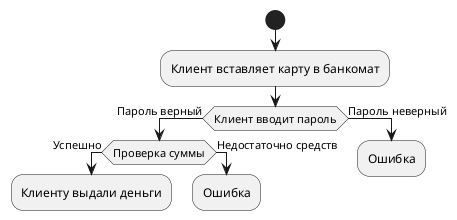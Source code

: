 @startuml one
start
:Клиент вставляет карту в банкомат;
if (Клиент вводит пароль) then (Пароль верный)
if (Проверка суммы) then (Успешно)
:Клиенту выдали деньги; 
kill
else (Недостаточно средств)
:Ошибка;
kill
endif
else (Пароль неверный)
:Ошибка;
kill
endif
@enduml